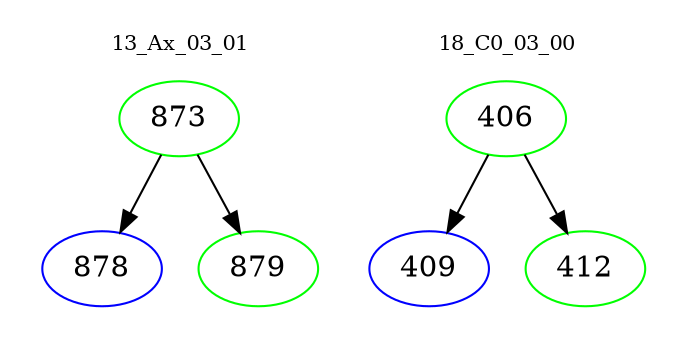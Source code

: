 digraph{
subgraph cluster_0 {
color = white
label = "13_Ax_03_01";
fontsize=10;
T0_873 [label="873", color="green"]
T0_873 -> T0_878 [color="black"]
T0_878 [label="878", color="blue"]
T0_873 -> T0_879 [color="black"]
T0_879 [label="879", color="green"]
}
subgraph cluster_1 {
color = white
label = "18_C0_03_00";
fontsize=10;
T1_406 [label="406", color="green"]
T1_406 -> T1_409 [color="black"]
T1_409 [label="409", color="blue"]
T1_406 -> T1_412 [color="black"]
T1_412 [label="412", color="green"]
}
}
